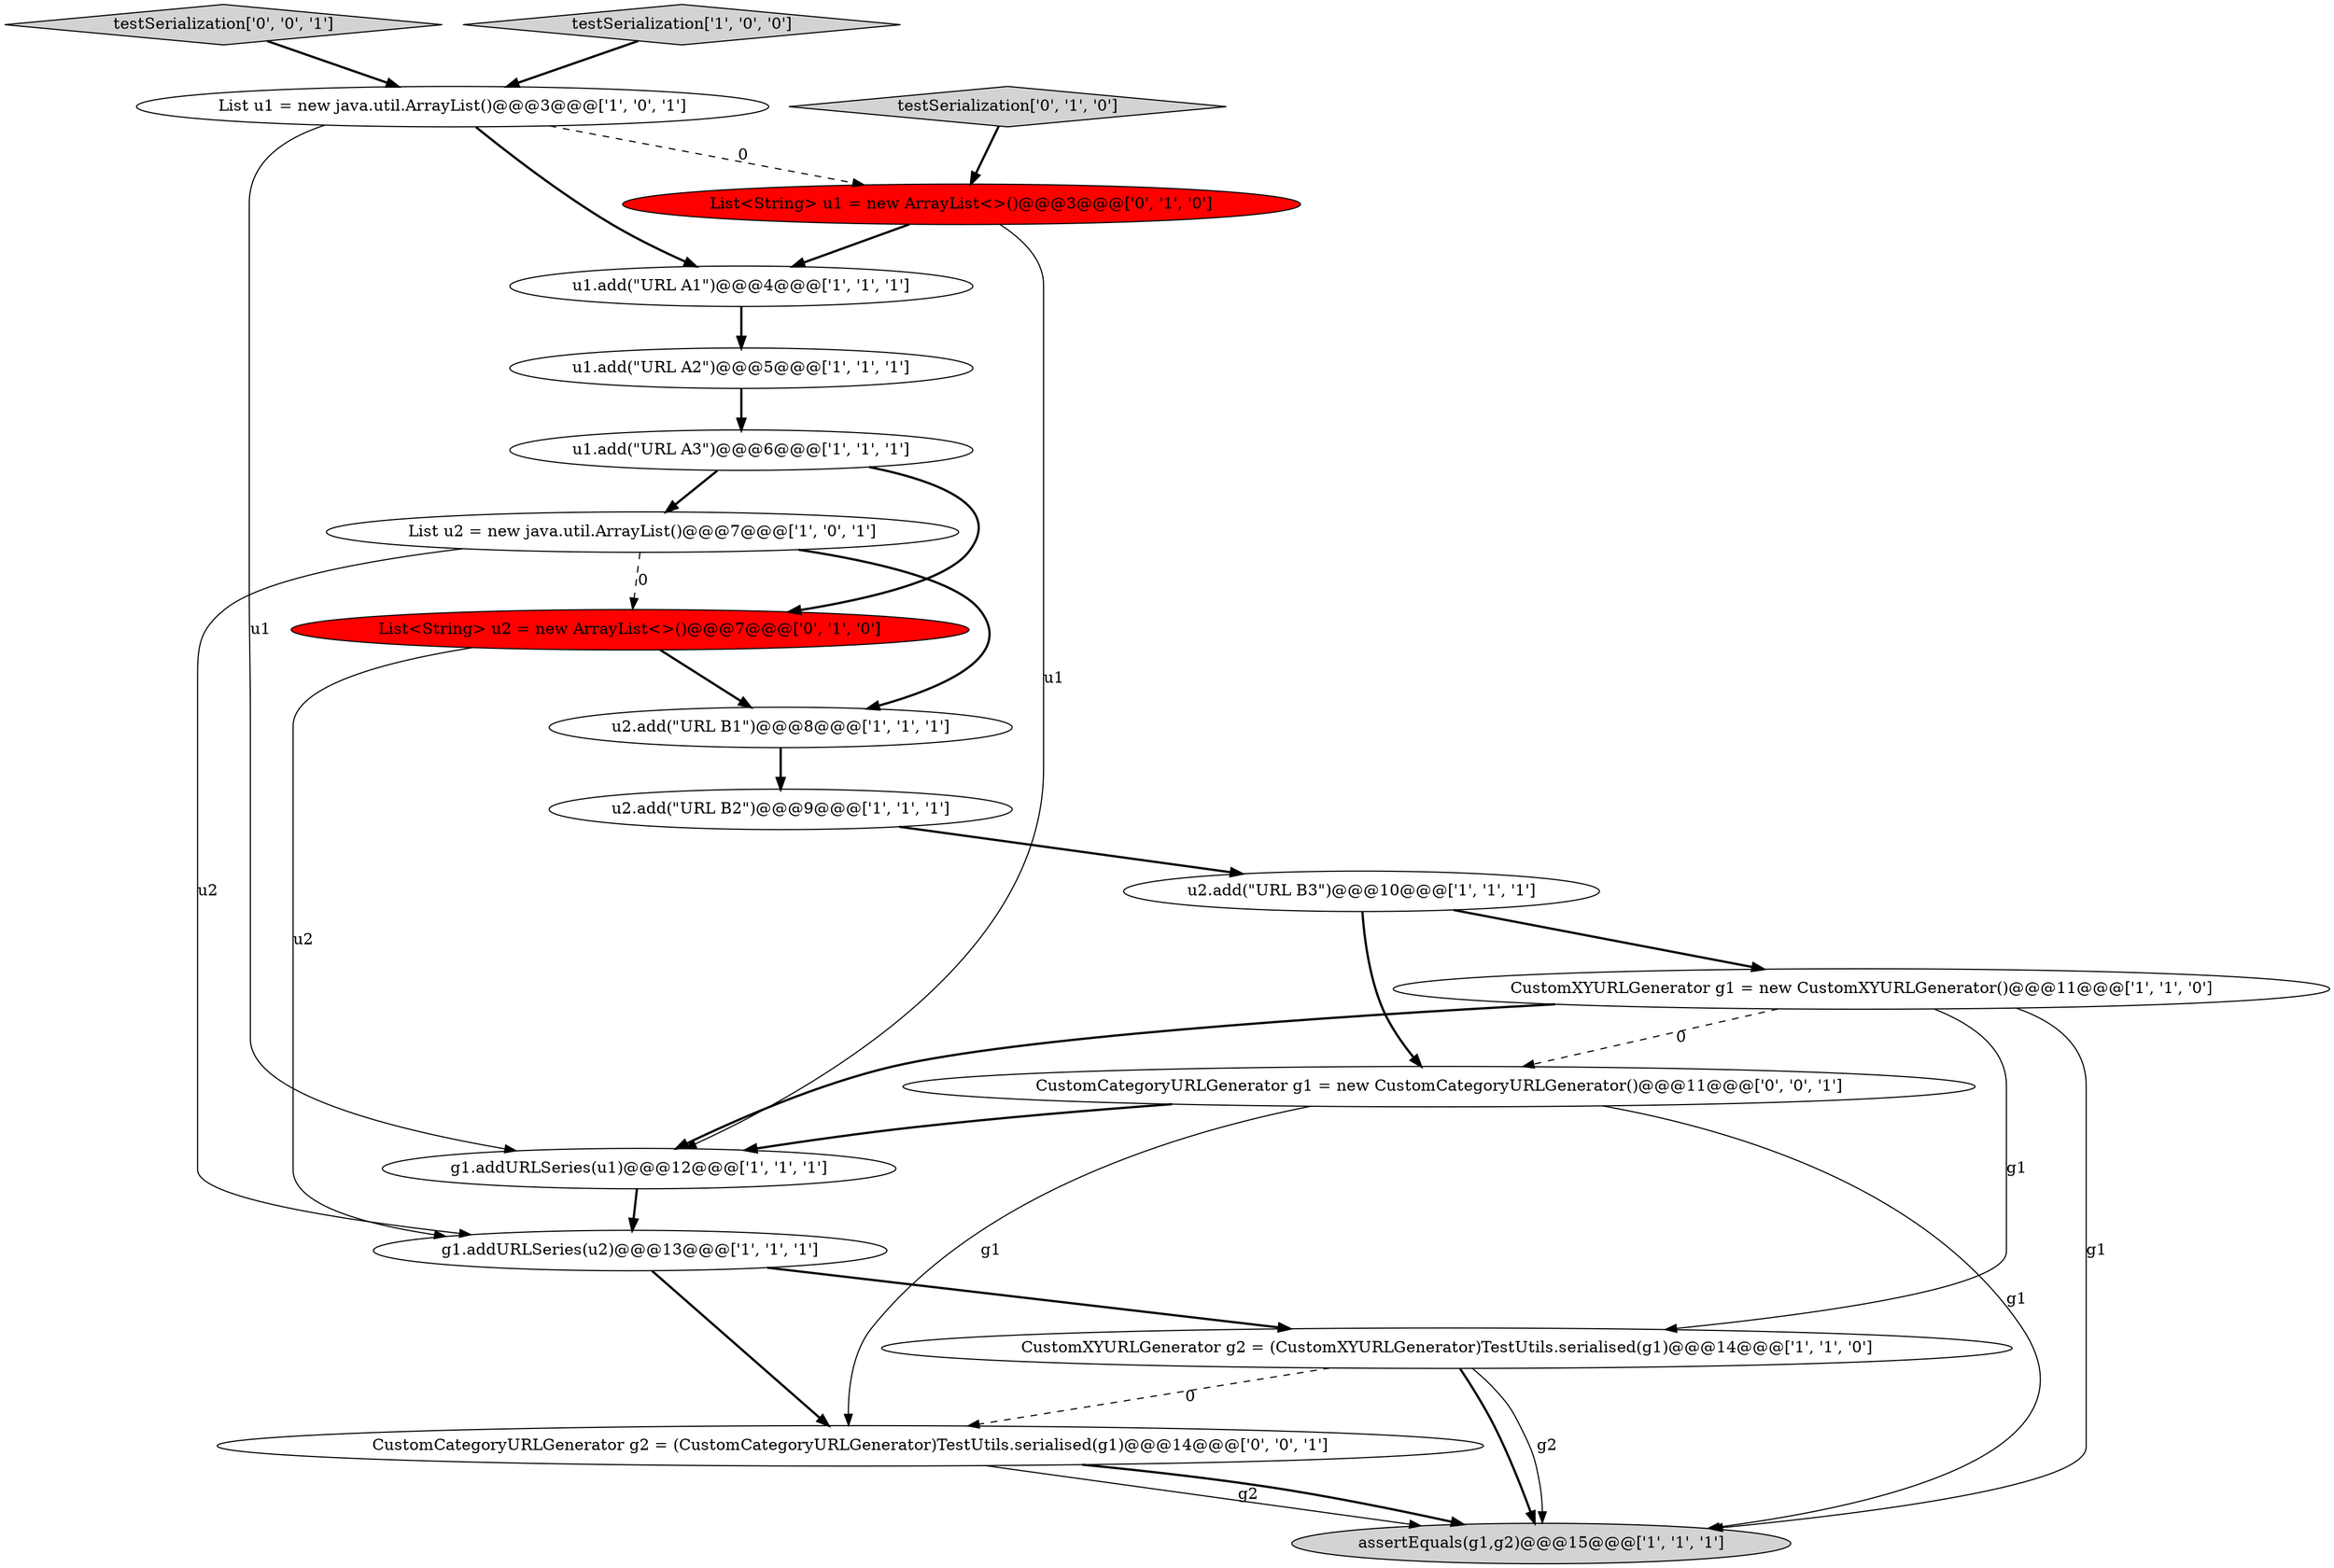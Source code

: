 digraph {
16 [style = filled, label = "List<String> u2 = new ArrayList<>()@@@7@@@['0', '1', '0']", fillcolor = red, shape = ellipse image = "AAA1AAABBB2BBB"];
14 [style = filled, label = "testSerialization['0', '1', '0']", fillcolor = lightgray, shape = diamond image = "AAA0AAABBB2BBB"];
8 [style = filled, label = "u2.add(\"URL B3\")@@@10@@@['1', '1', '1']", fillcolor = white, shape = ellipse image = "AAA0AAABBB1BBB"];
1 [style = filled, label = "CustomXYURLGenerator g2 = (CustomXYURLGenerator)TestUtils.serialised(g1)@@@14@@@['1', '1', '0']", fillcolor = white, shape = ellipse image = "AAA0AAABBB1BBB"];
19 [style = filled, label = "testSerialization['0', '0', '1']", fillcolor = lightgray, shape = diamond image = "AAA0AAABBB3BBB"];
6 [style = filled, label = "assertEquals(g1,g2)@@@15@@@['1', '1', '1']", fillcolor = lightgray, shape = ellipse image = "AAA0AAABBB1BBB"];
2 [style = filled, label = "u2.add(\"URL B1\")@@@8@@@['1', '1', '1']", fillcolor = white, shape = ellipse image = "AAA0AAABBB1BBB"];
15 [style = filled, label = "List<String> u1 = new ArrayList<>()@@@3@@@['0', '1', '0']", fillcolor = red, shape = ellipse image = "AAA1AAABBB2BBB"];
18 [style = filled, label = "CustomCategoryURLGenerator g2 = (CustomCategoryURLGenerator)TestUtils.serialised(g1)@@@14@@@['0', '0', '1']", fillcolor = white, shape = ellipse image = "AAA0AAABBB3BBB"];
0 [style = filled, label = "testSerialization['1', '0', '0']", fillcolor = lightgray, shape = diamond image = "AAA0AAABBB1BBB"];
12 [style = filled, label = "CustomXYURLGenerator g1 = new CustomXYURLGenerator()@@@11@@@['1', '1', '0']", fillcolor = white, shape = ellipse image = "AAA0AAABBB1BBB"];
17 [style = filled, label = "CustomCategoryURLGenerator g1 = new CustomCategoryURLGenerator()@@@11@@@['0', '0', '1']", fillcolor = white, shape = ellipse image = "AAA0AAABBB3BBB"];
3 [style = filled, label = "u1.add(\"URL A1\")@@@4@@@['1', '1', '1']", fillcolor = white, shape = ellipse image = "AAA0AAABBB1BBB"];
7 [style = filled, label = "g1.addURLSeries(u1)@@@12@@@['1', '1', '1']", fillcolor = white, shape = ellipse image = "AAA0AAABBB1BBB"];
10 [style = filled, label = "u2.add(\"URL B2\")@@@9@@@['1', '1', '1']", fillcolor = white, shape = ellipse image = "AAA0AAABBB1BBB"];
13 [style = filled, label = "u1.add(\"URL A3\")@@@6@@@['1', '1', '1']", fillcolor = white, shape = ellipse image = "AAA0AAABBB1BBB"];
5 [style = filled, label = "u1.add(\"URL A2\")@@@5@@@['1', '1', '1']", fillcolor = white, shape = ellipse image = "AAA0AAABBB1BBB"];
11 [style = filled, label = "g1.addURLSeries(u2)@@@13@@@['1', '1', '1']", fillcolor = white, shape = ellipse image = "AAA0AAABBB1BBB"];
9 [style = filled, label = "List u1 = new java.util.ArrayList()@@@3@@@['1', '0', '1']", fillcolor = white, shape = ellipse image = "AAA0AAABBB1BBB"];
4 [style = filled, label = "List u2 = new java.util.ArrayList()@@@7@@@['1', '0', '1']", fillcolor = white, shape = ellipse image = "AAA0AAABBB1BBB"];
18->6 [style = solid, label="g2"];
0->9 [style = bold, label=""];
7->11 [style = bold, label=""];
4->16 [style = dashed, label="0"];
11->1 [style = bold, label=""];
17->18 [style = solid, label="g1"];
12->17 [style = dashed, label="0"];
4->11 [style = solid, label="u2"];
12->6 [style = solid, label="g1"];
16->11 [style = solid, label="u2"];
4->2 [style = bold, label=""];
1->18 [style = dashed, label="0"];
16->2 [style = bold, label=""];
2->10 [style = bold, label=""];
15->3 [style = bold, label=""];
13->16 [style = bold, label=""];
12->7 [style = bold, label=""];
11->18 [style = bold, label=""];
12->1 [style = solid, label="g1"];
15->7 [style = solid, label="u1"];
17->7 [style = bold, label=""];
8->17 [style = bold, label=""];
17->6 [style = solid, label="g1"];
3->5 [style = bold, label=""];
1->6 [style = bold, label=""];
9->7 [style = solid, label="u1"];
10->8 [style = bold, label=""];
19->9 [style = bold, label=""];
18->6 [style = bold, label=""];
5->13 [style = bold, label=""];
9->3 [style = bold, label=""];
14->15 [style = bold, label=""];
1->6 [style = solid, label="g2"];
8->12 [style = bold, label=""];
9->15 [style = dashed, label="0"];
13->4 [style = bold, label=""];
}
